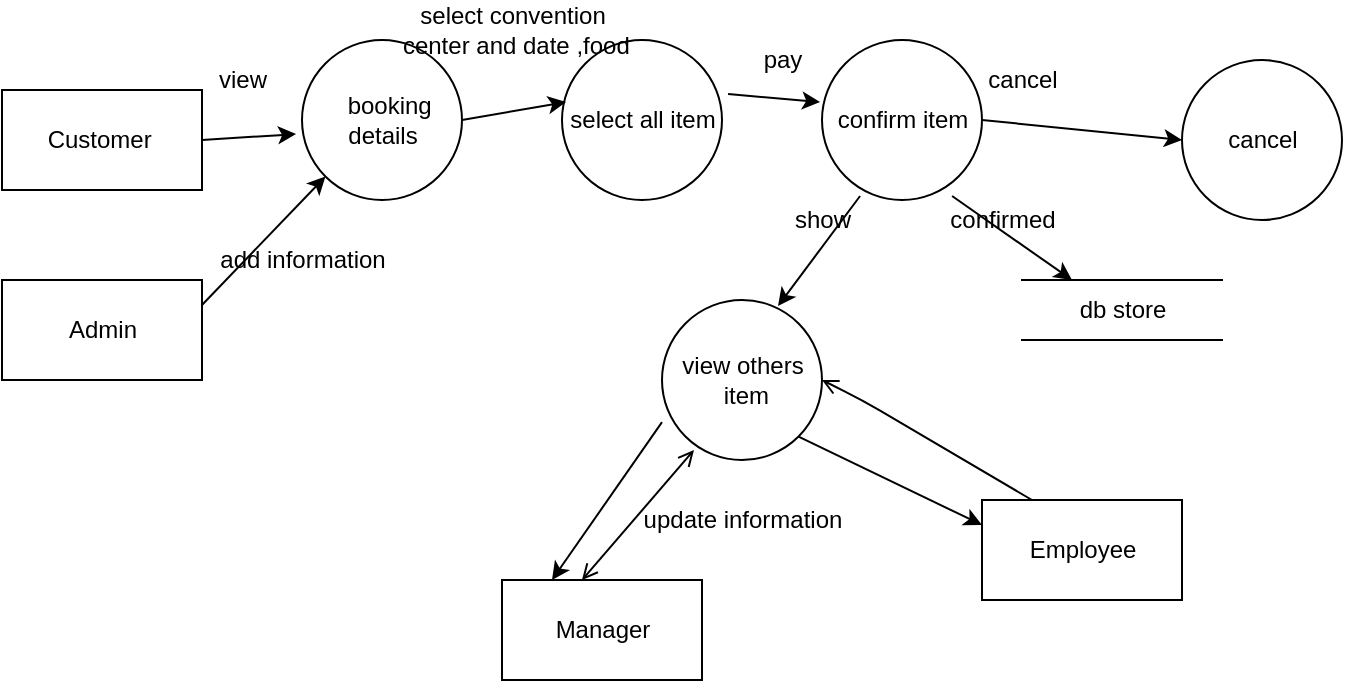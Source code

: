 <mxfile version="14.9.5" type="github">
  <diagram id="wLTe-n7V8-bOQC7yIqFk" name="Page-1">
    <mxGraphModel dx="854" dy="411" grid="1" gridSize="10" guides="1" tooltips="1" connect="1" arrows="1" fold="1" page="1" pageScale="1" pageWidth="850" pageHeight="1100" math="0" shadow="0">
      <root>
        <mxCell id="0" />
        <mxCell id="1" parent="0" />
        <mxCell id="CTJG808HQMyNMA1LAgH--1" value="view others&lt;br&gt;&amp;nbsp;item" style="shape=ellipse;html=1;dashed=0;whitespace=wrap;aspect=fixed;perimeter=ellipsePerimeter;" vertex="1" parent="1">
          <mxGeometry x="390" y="210" width="80" height="80" as="geometry" />
        </mxCell>
        <mxCell id="CTJG808HQMyNMA1LAgH--2" value="cancel" style="shape=ellipse;html=1;dashed=0;whitespace=wrap;aspect=fixed;perimeter=ellipsePerimeter;" vertex="1" parent="1">
          <mxGeometry x="650" y="90" width="80" height="80" as="geometry" />
        </mxCell>
        <mxCell id="CTJG808HQMyNMA1LAgH--3" value="confirm item" style="shape=ellipse;html=1;dashed=0;whitespace=wrap;aspect=fixed;perimeter=ellipsePerimeter;" vertex="1" parent="1">
          <mxGeometry x="470" y="80" width="80" height="80" as="geometry" />
        </mxCell>
        <mxCell id="CTJG808HQMyNMA1LAgH--4" value="select all item" style="shape=ellipse;html=1;dashed=0;whitespace=wrap;aspect=fixed;perimeter=ellipsePerimeter;" vertex="1" parent="1">
          <mxGeometry x="340" y="80" width="80" height="80" as="geometry" />
        </mxCell>
        <mxCell id="CTJG808HQMyNMA1LAgH--5" value="&amp;nbsp; booking&lt;br&gt;details" style="shape=ellipse;html=1;dashed=0;whitespace=wrap;aspect=fixed;perimeter=ellipsePerimeter;" vertex="1" parent="1">
          <mxGeometry x="210" y="80" width="80" height="80" as="geometry" />
        </mxCell>
        <mxCell id="CTJG808HQMyNMA1LAgH--6" value="Manager" style="html=1;dashed=0;whitespace=wrap;" vertex="1" parent="1">
          <mxGeometry x="310" y="350" width="100" height="50" as="geometry" />
        </mxCell>
        <mxCell id="CTJG808HQMyNMA1LAgH--7" value="Employee" style="html=1;dashed=0;whitespace=wrap;" vertex="1" parent="1">
          <mxGeometry x="550" y="310" width="100" height="50" as="geometry" />
        </mxCell>
        <mxCell id="CTJG808HQMyNMA1LAgH--8" value="Admin" style="html=1;dashed=0;whitespace=wrap;" vertex="1" parent="1">
          <mxGeometry x="60" y="200" width="100" height="50" as="geometry" />
        </mxCell>
        <mxCell id="CTJG808HQMyNMA1LAgH--9" value="Customer&amp;nbsp;" style="html=1;dashed=0;whitespace=wrap;" vertex="1" parent="1">
          <mxGeometry x="60" y="105" width="100" height="50" as="geometry" />
        </mxCell>
        <mxCell id="CTJG808HQMyNMA1LAgH--10" value="" style="endArrow=classic;html=1;entryX=0;entryY=1;entryDx=0;entryDy=0;exitX=1;exitY=0.25;exitDx=0;exitDy=0;" edge="1" parent="1" source="CTJG808HQMyNMA1LAgH--8" target="CTJG808HQMyNMA1LAgH--5">
          <mxGeometry width="50" height="50" relative="1" as="geometry">
            <mxPoint x="160" y="220" as="sourcePoint" />
            <mxPoint x="210" y="170" as="targetPoint" />
          </mxGeometry>
        </mxCell>
        <mxCell id="CTJG808HQMyNMA1LAgH--11" value="" style="endArrow=classic;html=1;entryX=-0.037;entryY=0.588;entryDx=0;entryDy=0;exitX=1;exitY=0.5;exitDx=0;exitDy=0;entryPerimeter=0;" edge="1" parent="1" source="CTJG808HQMyNMA1LAgH--9" target="CTJG808HQMyNMA1LAgH--5">
          <mxGeometry width="50" height="50" relative="1" as="geometry">
            <mxPoint x="160" y="144.22" as="sourcePoint" />
            <mxPoint x="221.716" y="80.004" as="targetPoint" />
          </mxGeometry>
        </mxCell>
        <mxCell id="CTJG808HQMyNMA1LAgH--12" value="" style="endArrow=classic;html=1;exitX=1;exitY=0.5;exitDx=0;exitDy=0;entryX=0.025;entryY=0.388;entryDx=0;entryDy=0;entryPerimeter=0;" edge="1" parent="1" source="CTJG808HQMyNMA1LAgH--5" target="CTJG808HQMyNMA1LAgH--4">
          <mxGeometry width="50" height="50" relative="1" as="geometry">
            <mxPoint x="290" y="121.48" as="sourcePoint" />
            <mxPoint x="337" y="119" as="targetPoint" />
          </mxGeometry>
        </mxCell>
        <mxCell id="CTJG808HQMyNMA1LAgH--13" value="" style="endArrow=classic;html=1;exitX=1.038;exitY=0.338;exitDx=0;exitDy=0;exitPerimeter=0;entryX=-0.012;entryY=0.388;entryDx=0;entryDy=0;entryPerimeter=0;" edge="1" parent="1" source="CTJG808HQMyNMA1LAgH--4" target="CTJG808HQMyNMA1LAgH--3">
          <mxGeometry width="50" height="50" relative="1" as="geometry">
            <mxPoint x="420" y="122.96" as="sourcePoint" />
            <mxPoint x="467" y="120" as="targetPoint" />
          </mxGeometry>
        </mxCell>
        <mxCell id="CTJG808HQMyNMA1LAgH--14" value="" style="endArrow=classic;html=1;entryX=0;entryY=0.5;entryDx=0;entryDy=0;exitX=1;exitY=0.5;exitDx=0;exitDy=0;" edge="1" parent="1" source="CTJG808HQMyNMA1LAgH--3" target="CTJG808HQMyNMA1LAgH--2">
          <mxGeometry width="50" height="50" relative="1" as="geometry">
            <mxPoint x="550" y="122.96" as="sourcePoint" />
            <mxPoint x="597.04" y="120.0" as="targetPoint" />
          </mxGeometry>
        </mxCell>
        <mxCell id="CTJG808HQMyNMA1LAgH--15" value="" style="endArrow=classic;html=1;exitX=0.238;exitY=0.975;exitDx=0;exitDy=0;exitPerimeter=0;entryX=0.725;entryY=0.038;entryDx=0;entryDy=0;entryPerimeter=0;" edge="1" parent="1" source="CTJG808HQMyNMA1LAgH--3" target="CTJG808HQMyNMA1LAgH--1">
          <mxGeometry width="50" height="50" relative="1" as="geometry">
            <mxPoint x="200" y="170" as="sourcePoint" />
            <mxPoint x="470" y="200" as="targetPoint" />
          </mxGeometry>
        </mxCell>
        <mxCell id="CTJG808HQMyNMA1LAgH--16" value="" style="endArrow=classic;html=1;exitX=0;exitY=0.763;exitDx=0;exitDy=0;exitPerimeter=0;entryX=0.25;entryY=0;entryDx=0;entryDy=0;" edge="1" parent="1" source="CTJG808HQMyNMA1LAgH--1" target="CTJG808HQMyNMA1LAgH--6">
          <mxGeometry width="50" height="50" relative="1" as="geometry">
            <mxPoint x="390.0" y="260" as="sourcePoint" />
            <mxPoint x="348.96" y="315.04" as="targetPoint" />
          </mxGeometry>
        </mxCell>
        <mxCell id="CTJG808HQMyNMA1LAgH--17" value="" style="endArrow=open;html=1;exitX=0.2;exitY=0.938;exitDx=0;exitDy=0;exitPerimeter=0;entryX=0.4;entryY=0;entryDx=0;entryDy=0;entryPerimeter=0;startArrow=open;startFill=0;endFill=0;" edge="1" parent="1" source="CTJG808HQMyNMA1LAgH--1" target="CTJG808HQMyNMA1LAgH--6">
          <mxGeometry width="50" height="50" relative="1" as="geometry">
            <mxPoint x="400" y="281.04" as="sourcePoint" />
            <mxPoint x="345" y="360" as="targetPoint" />
          </mxGeometry>
        </mxCell>
        <mxCell id="CTJG808HQMyNMA1LAgH--18" value="" style="endArrow=none;html=1;entryX=0.25;entryY=0;entryDx=0;entryDy=0;exitX=1;exitY=0.5;exitDx=0;exitDy=0;endFill=0;startArrow=open;startFill=0;" edge="1" parent="1" source="CTJG808HQMyNMA1LAgH--1" target="CTJG808HQMyNMA1LAgH--7">
          <mxGeometry width="50" height="50" relative="1" as="geometry">
            <mxPoint x="460" y="280" as="sourcePoint" />
            <mxPoint x="560" y="290" as="targetPoint" />
            <Array as="points">
              <mxPoint x="490" y="260" />
            </Array>
          </mxGeometry>
        </mxCell>
        <mxCell id="CTJG808HQMyNMA1LAgH--19" value="" style="endArrow=classic;html=1;entryX=0;entryY=0.25;entryDx=0;entryDy=0;exitX=1;exitY=1;exitDx=0;exitDy=0;" edge="1" parent="1" source="CTJG808HQMyNMA1LAgH--1" target="CTJG808HQMyNMA1LAgH--7">
          <mxGeometry width="50" height="50" relative="1" as="geometry">
            <mxPoint x="470" y="290" as="sourcePoint" />
            <mxPoint x="570" y="300" as="targetPoint" />
          </mxGeometry>
        </mxCell>
        <mxCell id="CTJG808HQMyNMA1LAgH--20" value="db store" style="html=1;dashed=0;whitespace=wrap;shape=partialRectangle;right=0;left=0;" vertex="1" parent="1">
          <mxGeometry x="570" y="200" width="100" height="30" as="geometry" />
        </mxCell>
        <mxCell id="CTJG808HQMyNMA1LAgH--21" value="" style="endArrow=classic;html=1;entryX=0.25;entryY=0;entryDx=0;entryDy=0;exitX=0.813;exitY=0.975;exitDx=0;exitDy=0;fontStyle=1;exitPerimeter=0;" edge="1" parent="1" source="CTJG808HQMyNMA1LAgH--3" target="CTJG808HQMyNMA1LAgH--20">
          <mxGeometry width="50" height="50" relative="1" as="geometry">
            <mxPoint x="530" y="150" as="sourcePoint" />
            <mxPoint x="630" y="160" as="targetPoint" />
          </mxGeometry>
        </mxCell>
        <mxCell id="CTJG808HQMyNMA1LAgH--22" value="view" style="text;html=1;align=center;verticalAlign=middle;resizable=0;points=[];autosize=1;strokeColor=none;" vertex="1" parent="1">
          <mxGeometry x="160" y="90" width="40" height="20" as="geometry" />
        </mxCell>
        <mxCell id="CTJG808HQMyNMA1LAgH--23" value="select convention&lt;br&gt;&amp;nbsp;center and date ,food" style="text;html=1;align=center;verticalAlign=middle;resizable=0;points=[];autosize=1;strokeColor=none;" vertex="1" parent="1">
          <mxGeometry x="250" y="60" width="130" height="30" as="geometry" />
        </mxCell>
        <mxCell id="CTJG808HQMyNMA1LAgH--24" value="pay" style="text;html=1;align=center;verticalAlign=middle;resizable=0;points=[];autosize=1;strokeColor=none;" vertex="1" parent="1">
          <mxGeometry x="435" y="80" width="30" height="20" as="geometry" />
        </mxCell>
        <mxCell id="CTJG808HQMyNMA1LAgH--25" value="cancel" style="text;html=1;align=center;verticalAlign=middle;resizable=0;points=[];autosize=1;strokeColor=none;" vertex="1" parent="1">
          <mxGeometry x="545" y="90" width="50" height="20" as="geometry" />
        </mxCell>
        <mxCell id="CTJG808HQMyNMA1LAgH--26" value="show" style="text;html=1;align=center;verticalAlign=middle;resizable=0;points=[];autosize=1;strokeColor=none;" vertex="1" parent="1">
          <mxGeometry x="450" y="160" width="40" height="20" as="geometry" />
        </mxCell>
        <mxCell id="CTJG808HQMyNMA1LAgH--27" value="confirmed" style="text;html=1;align=center;verticalAlign=middle;resizable=0;points=[];autosize=1;strokeColor=none;" vertex="1" parent="1">
          <mxGeometry x="525" y="160" width="70" height="20" as="geometry" />
        </mxCell>
        <mxCell id="CTJG808HQMyNMA1LAgH--28" value="update information" style="text;html=1;align=center;verticalAlign=middle;resizable=0;points=[];autosize=1;strokeColor=none;" vertex="1" parent="1">
          <mxGeometry x="375" y="310" width="110" height="20" as="geometry" />
        </mxCell>
        <mxCell id="CTJG808HQMyNMA1LAgH--29" value="add information" style="text;html=1;align=center;verticalAlign=middle;resizable=0;points=[];autosize=1;strokeColor=none;" vertex="1" parent="1">
          <mxGeometry x="160" y="180" width="100" height="20" as="geometry" />
        </mxCell>
      </root>
    </mxGraphModel>
  </diagram>
</mxfile>
